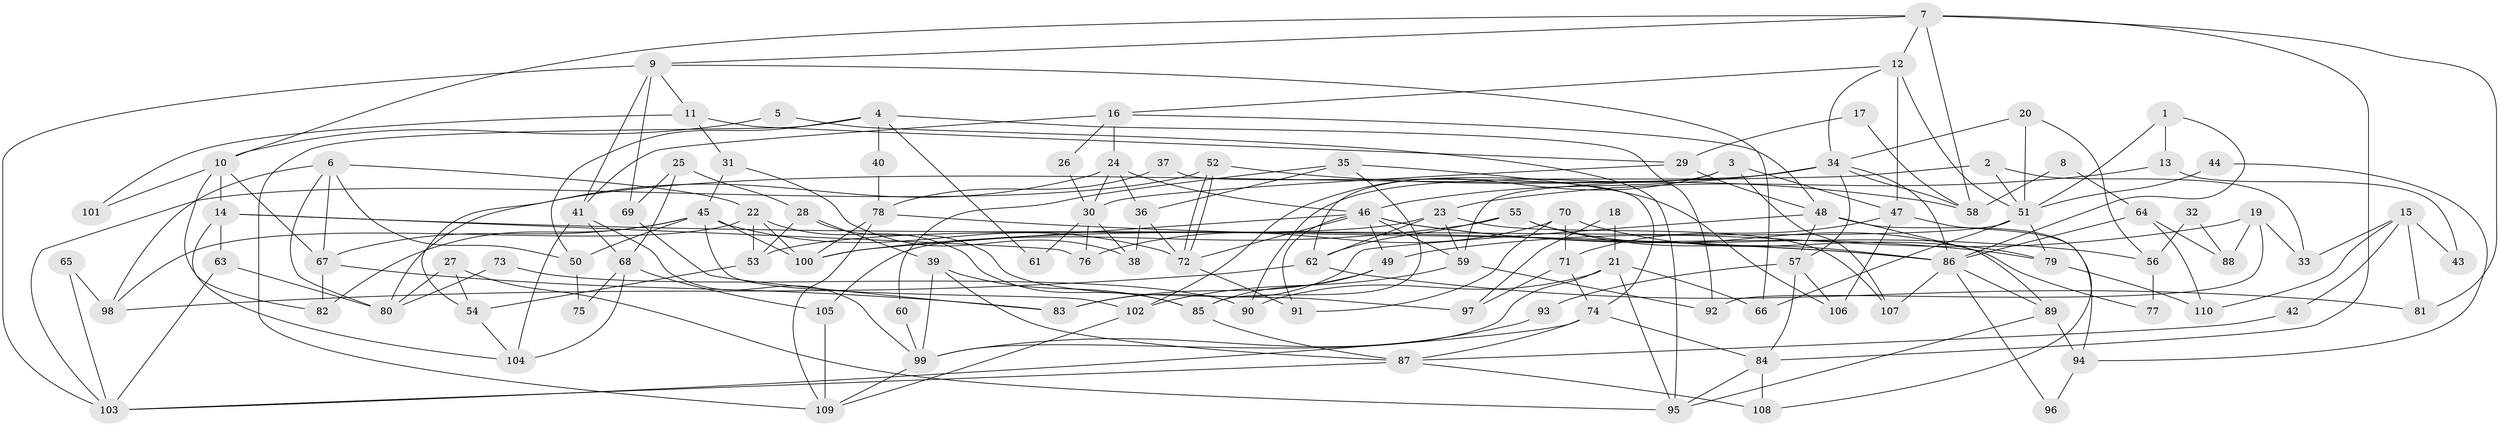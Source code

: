 // Generated by graph-tools (version 1.1) at 2025/02/03/09/25 03:02:06]
// undirected, 110 vertices, 220 edges
graph export_dot {
graph [start="1"]
  node [color=gray90,style=filled];
  1;
  2;
  3;
  4;
  5;
  6;
  7;
  8;
  9;
  10;
  11;
  12;
  13;
  14;
  15;
  16;
  17;
  18;
  19;
  20;
  21;
  22;
  23;
  24;
  25;
  26;
  27;
  28;
  29;
  30;
  31;
  32;
  33;
  34;
  35;
  36;
  37;
  38;
  39;
  40;
  41;
  42;
  43;
  44;
  45;
  46;
  47;
  48;
  49;
  50;
  51;
  52;
  53;
  54;
  55;
  56;
  57;
  58;
  59;
  60;
  61;
  62;
  63;
  64;
  65;
  66;
  67;
  68;
  69;
  70;
  71;
  72;
  73;
  74;
  75;
  76;
  77;
  78;
  79;
  80;
  81;
  82;
  83;
  84;
  85;
  86;
  87;
  88;
  89;
  90;
  91;
  92;
  93;
  94;
  95;
  96;
  97;
  98;
  99;
  100;
  101;
  102;
  103;
  104;
  105;
  106;
  107;
  108;
  109;
  110;
  1 -- 51;
  1 -- 86;
  1 -- 13;
  2 -- 59;
  2 -- 51;
  2 -- 33;
  3 -- 62;
  3 -- 102;
  3 -- 47;
  3 -- 107;
  4 -- 109;
  4 -- 50;
  4 -- 40;
  4 -- 61;
  4 -- 92;
  5 -- 95;
  5 -- 10;
  6 -- 22;
  6 -- 80;
  6 -- 50;
  6 -- 67;
  6 -- 98;
  7 -- 12;
  7 -- 58;
  7 -- 9;
  7 -- 10;
  7 -- 81;
  7 -- 84;
  8 -- 58;
  8 -- 64;
  9 -- 41;
  9 -- 11;
  9 -- 66;
  9 -- 69;
  9 -- 103;
  10 -- 67;
  10 -- 14;
  10 -- 82;
  10 -- 101;
  11 -- 31;
  11 -- 29;
  11 -- 101;
  12 -- 34;
  12 -- 47;
  12 -- 16;
  12 -- 51;
  13 -- 23;
  13 -- 43;
  14 -- 86;
  14 -- 63;
  14 -- 76;
  14 -- 104;
  15 -- 81;
  15 -- 33;
  15 -- 42;
  15 -- 43;
  15 -- 110;
  16 -- 48;
  16 -- 24;
  16 -- 26;
  16 -- 41;
  17 -- 58;
  17 -- 29;
  18 -- 97;
  18 -- 21;
  19 -- 92;
  19 -- 49;
  19 -- 33;
  19 -- 88;
  20 -- 34;
  20 -- 51;
  20 -- 56;
  21 -- 95;
  21 -- 66;
  21 -- 90;
  21 -- 99;
  22 -- 85;
  22 -- 100;
  22 -- 53;
  22 -- 98;
  23 -- 62;
  23 -- 59;
  23 -- 53;
  23 -- 107;
  24 -- 54;
  24 -- 30;
  24 -- 36;
  24 -- 46;
  25 -- 28;
  25 -- 68;
  25 -- 69;
  26 -- 30;
  27 -- 95;
  27 -- 54;
  27 -- 80;
  28 -- 39;
  28 -- 53;
  28 -- 97;
  29 -- 48;
  29 -- 30;
  30 -- 38;
  30 -- 61;
  30 -- 76;
  31 -- 45;
  31 -- 38;
  32 -- 56;
  32 -- 88;
  34 -- 80;
  34 -- 46;
  34 -- 57;
  34 -- 58;
  34 -- 86;
  34 -- 90;
  35 -- 85;
  35 -- 36;
  35 -- 60;
  35 -- 106;
  36 -- 72;
  36 -- 38;
  37 -- 78;
  37 -- 74;
  39 -- 85;
  39 -- 99;
  39 -- 87;
  40 -- 78;
  41 -- 99;
  41 -- 68;
  41 -- 104;
  42 -- 87;
  44 -- 51;
  44 -- 94;
  45 -- 67;
  45 -- 72;
  45 -- 50;
  45 -- 82;
  45 -- 100;
  45 -- 102;
  46 -- 72;
  46 -- 49;
  46 -- 56;
  46 -- 59;
  46 -- 79;
  46 -- 91;
  46 -- 100;
  47 -- 106;
  47 -- 71;
  47 -- 108;
  48 -- 57;
  48 -- 83;
  48 -- 89;
  48 -- 94;
  49 -- 83;
  49 -- 85;
  50 -- 75;
  51 -- 79;
  51 -- 66;
  51 -- 105;
  52 -- 103;
  52 -- 72;
  52 -- 72;
  52 -- 58;
  53 -- 54;
  54 -- 104;
  55 -- 86;
  55 -- 100;
  55 -- 62;
  55 -- 77;
  56 -- 77;
  57 -- 84;
  57 -- 93;
  57 -- 106;
  59 -- 102;
  59 -- 92;
  60 -- 99;
  62 -- 98;
  62 -- 81;
  63 -- 103;
  63 -- 80;
  64 -- 86;
  64 -- 110;
  64 -- 88;
  65 -- 103;
  65 -- 98;
  67 -- 82;
  67 -- 83;
  68 -- 104;
  68 -- 75;
  68 -- 105;
  69 -- 83;
  70 -- 71;
  70 -- 76;
  70 -- 79;
  70 -- 91;
  71 -- 74;
  71 -- 97;
  72 -- 91;
  73 -- 90;
  73 -- 80;
  74 -- 87;
  74 -- 84;
  74 -- 103;
  78 -- 100;
  78 -- 86;
  78 -- 109;
  79 -- 110;
  84 -- 108;
  84 -- 95;
  85 -- 87;
  86 -- 107;
  86 -- 89;
  86 -- 96;
  87 -- 103;
  87 -- 108;
  89 -- 94;
  89 -- 95;
  93 -- 99;
  94 -- 96;
  99 -- 109;
  102 -- 109;
  105 -- 109;
}

